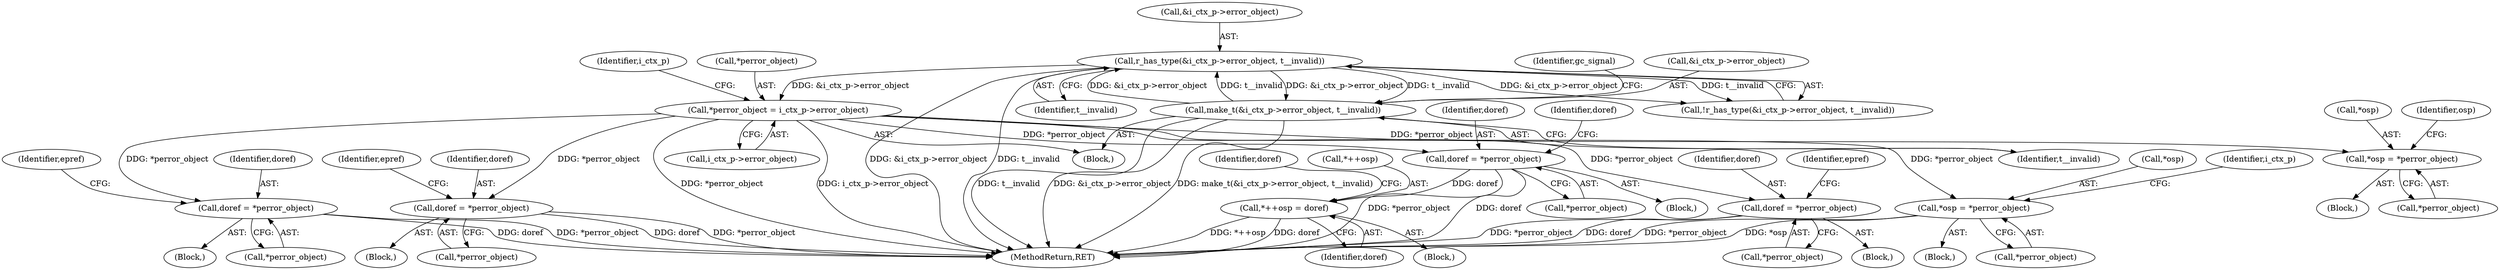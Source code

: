 digraph "0_ghostscript_a6807394bd94b708be24758287b606154daaaed9@pointer" {
"1000248" [label="(Call,*perror_object = i_ctx_p->error_object)"];
"1000241" [label="(Call,r_has_type(&i_ctx_p->error_object, t__invalid))"];
"1000254" [label="(Call,make_t(&i_ctx_p->error_object, t__invalid))"];
"1000329" [label="(Call,doref = *perror_object)"];
"1000437" [label="(Call,doref = *perror_object)"];
"1000557" [label="(Call,doref = *perror_object)"];
"1000566" [label="(Call,*++osp = doref)"];
"1000611" [label="(Call,doref = *perror_object)"];
"1000693" [label="(Call,*osp = *perror_object)"];
"1000698" [label="(Call,*osp = *perror_object)"];
"1000570" [label="(Identifier,doref)"];
"1000700" [label="(Identifier,osp)"];
"1000685" [label="(Block,)"];
"1000616" [label="(Identifier,epref)"];
"1000435" [label="(Block,)"];
"1000693" [label="(Call,*osp = *perror_object)"];
"1000699" [label="(Call,*osp)"];
"1000330" [label="(Identifier,doref)"];
"1000329" [label="(Call,doref = *perror_object)"];
"1000567" [label="(Call,*++osp)"];
"1000698" [label="(Call,*osp = *perror_object)"];
"1000696" [label="(Call,*perror_object)"];
"1000254" [label="(Call,make_t(&i_ctx_p->error_object, t__invalid))"];
"1000241" [label="(Call,r_has_type(&i_ctx_p->error_object, t__invalid))"];
"1000276" [label="(Block,)"];
"1000442" [label="(Identifier,epref)"];
"1000564" [label="(Identifier,doref)"];
"1000783" [label="(MethodReturn,RET)"];
"1000438" [label="(Identifier,doref)"];
"1000139" [label="(Block,)"];
"1000566" [label="(Call,*++osp = doref)"];
"1000242" [label="(Call,&i_ctx_p->error_object)"];
"1000257" [label="(Identifier,i_ctx_p)"];
"1000557" [label="(Call,doref = *perror_object)"];
"1000262" [label="(Identifier,gc_signal)"];
"1000255" [label="(Call,&i_ctx_p->error_object)"];
"1000704" [label="(Identifier,i_ctx_p)"];
"1000610" [label="(Block,)"];
"1000249" [label="(Call,*perror_object)"];
"1000331" [label="(Call,*perror_object)"];
"1000565" [label="(Block,)"];
"1000247" [label="(Block,)"];
"1000613" [label="(Call,*perror_object)"];
"1000694" [label="(Call,*osp)"];
"1000611" [label="(Call,doref = *perror_object)"];
"1000437" [label="(Call,doref = *perror_object)"];
"1000612" [label="(Identifier,doref)"];
"1000259" [label="(Identifier,t__invalid)"];
"1000701" [label="(Call,*perror_object)"];
"1000439" [label="(Call,*perror_object)"];
"1000246" [label="(Identifier,t__invalid)"];
"1000240" [label="(Call,!r_has_type(&i_ctx_p->error_object, t__invalid))"];
"1000556" [label="(Block,)"];
"1000558" [label="(Identifier,doref)"];
"1000251" [label="(Call,i_ctx_p->error_object)"];
"1000573" [label="(Identifier,doref)"];
"1000559" [label="(Call,*perror_object)"];
"1000334" [label="(Identifier,epref)"];
"1000248" [label="(Call,*perror_object = i_ctx_p->error_object)"];
"1000248" -> "1000247"  [label="AST: "];
"1000248" -> "1000251"  [label="CFG: "];
"1000249" -> "1000248"  [label="AST: "];
"1000251" -> "1000248"  [label="AST: "];
"1000257" -> "1000248"  [label="CFG: "];
"1000248" -> "1000783"  [label="DDG: i_ctx_p->error_object"];
"1000248" -> "1000783"  [label="DDG: *perror_object"];
"1000241" -> "1000248"  [label="DDG: &i_ctx_p->error_object"];
"1000248" -> "1000329"  [label="DDG: *perror_object"];
"1000248" -> "1000437"  [label="DDG: *perror_object"];
"1000248" -> "1000557"  [label="DDG: *perror_object"];
"1000248" -> "1000611"  [label="DDG: *perror_object"];
"1000248" -> "1000693"  [label="DDG: *perror_object"];
"1000248" -> "1000698"  [label="DDG: *perror_object"];
"1000241" -> "1000240"  [label="AST: "];
"1000241" -> "1000246"  [label="CFG: "];
"1000242" -> "1000241"  [label="AST: "];
"1000246" -> "1000241"  [label="AST: "];
"1000240" -> "1000241"  [label="CFG: "];
"1000241" -> "1000783"  [label="DDG: &i_ctx_p->error_object"];
"1000241" -> "1000783"  [label="DDG: t__invalid"];
"1000241" -> "1000240"  [label="DDG: &i_ctx_p->error_object"];
"1000241" -> "1000240"  [label="DDG: t__invalid"];
"1000254" -> "1000241"  [label="DDG: &i_ctx_p->error_object"];
"1000254" -> "1000241"  [label="DDG: t__invalid"];
"1000241" -> "1000254"  [label="DDG: &i_ctx_p->error_object"];
"1000241" -> "1000254"  [label="DDG: t__invalid"];
"1000254" -> "1000247"  [label="AST: "];
"1000254" -> "1000259"  [label="CFG: "];
"1000255" -> "1000254"  [label="AST: "];
"1000259" -> "1000254"  [label="AST: "];
"1000262" -> "1000254"  [label="CFG: "];
"1000254" -> "1000783"  [label="DDG: t__invalid"];
"1000254" -> "1000783"  [label="DDG: &i_ctx_p->error_object"];
"1000254" -> "1000783"  [label="DDG: make_t(&i_ctx_p->error_object, t__invalid)"];
"1000329" -> "1000276"  [label="AST: "];
"1000329" -> "1000331"  [label="CFG: "];
"1000330" -> "1000329"  [label="AST: "];
"1000331" -> "1000329"  [label="AST: "];
"1000334" -> "1000329"  [label="CFG: "];
"1000329" -> "1000783"  [label="DDG: *perror_object"];
"1000329" -> "1000783"  [label="DDG: doref"];
"1000437" -> "1000435"  [label="AST: "];
"1000437" -> "1000439"  [label="CFG: "];
"1000438" -> "1000437"  [label="AST: "];
"1000439" -> "1000437"  [label="AST: "];
"1000442" -> "1000437"  [label="CFG: "];
"1000437" -> "1000783"  [label="DDG: doref"];
"1000437" -> "1000783"  [label="DDG: *perror_object"];
"1000557" -> "1000556"  [label="AST: "];
"1000557" -> "1000559"  [label="CFG: "];
"1000558" -> "1000557"  [label="AST: "];
"1000559" -> "1000557"  [label="AST: "];
"1000564" -> "1000557"  [label="CFG: "];
"1000557" -> "1000783"  [label="DDG: doref"];
"1000557" -> "1000783"  [label="DDG: *perror_object"];
"1000557" -> "1000566"  [label="DDG: doref"];
"1000566" -> "1000565"  [label="AST: "];
"1000566" -> "1000570"  [label="CFG: "];
"1000567" -> "1000566"  [label="AST: "];
"1000570" -> "1000566"  [label="AST: "];
"1000573" -> "1000566"  [label="CFG: "];
"1000566" -> "1000783"  [label="DDG: *++osp"];
"1000566" -> "1000783"  [label="DDG: doref"];
"1000611" -> "1000610"  [label="AST: "];
"1000611" -> "1000613"  [label="CFG: "];
"1000612" -> "1000611"  [label="AST: "];
"1000613" -> "1000611"  [label="AST: "];
"1000616" -> "1000611"  [label="CFG: "];
"1000611" -> "1000783"  [label="DDG: *perror_object"];
"1000611" -> "1000783"  [label="DDG: doref"];
"1000693" -> "1000685"  [label="AST: "];
"1000693" -> "1000696"  [label="CFG: "];
"1000694" -> "1000693"  [label="AST: "];
"1000696" -> "1000693"  [label="AST: "];
"1000700" -> "1000693"  [label="CFG: "];
"1000698" -> "1000139"  [label="AST: "];
"1000698" -> "1000701"  [label="CFG: "];
"1000699" -> "1000698"  [label="AST: "];
"1000701" -> "1000698"  [label="AST: "];
"1000704" -> "1000698"  [label="CFG: "];
"1000698" -> "1000783"  [label="DDG: *perror_object"];
"1000698" -> "1000783"  [label="DDG: *osp"];
}
